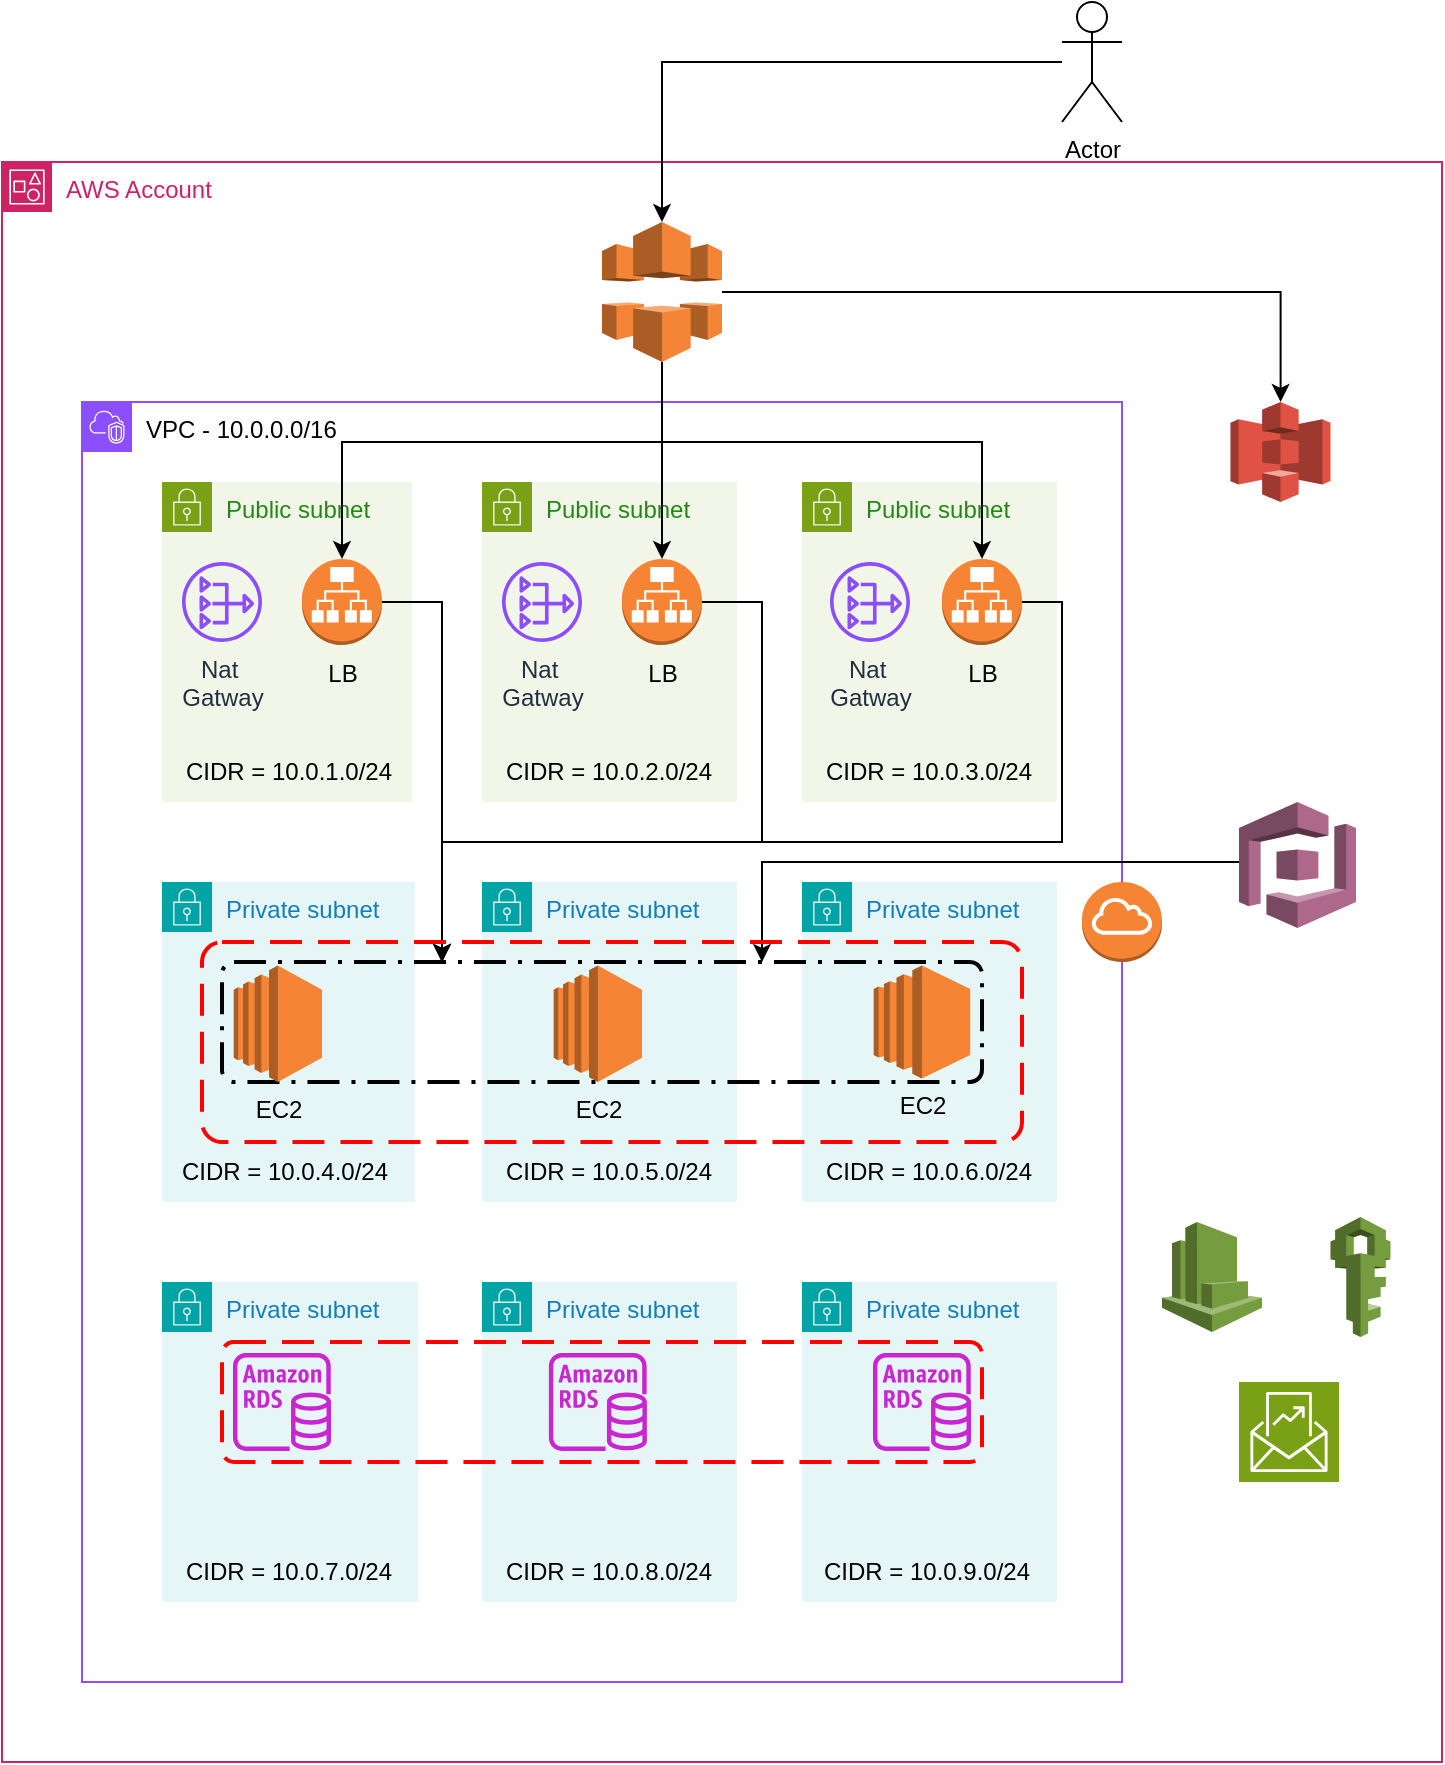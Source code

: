 <mxfile version="24.8.3">
  <diagram name="Página-1" id="ty8oQQZyWkyzLozmGAsy">
    <mxGraphModel dx="792" dy="427" grid="1" gridSize="10" guides="1" tooltips="1" connect="1" arrows="1" fold="1" page="1" pageScale="1" pageWidth="827" pageHeight="1169" math="0" shadow="0">
      <root>
        <mxCell id="0" />
        <mxCell id="1" parent="0" />
        <mxCell id="9Nv_gBv1O7w1vaAWKcTw-1" value="AWS Account" style="points=[[0,0],[0.25,0],[0.5,0],[0.75,0],[1,0],[1,0.25],[1,0.5],[1,0.75],[1,1],[0.75,1],[0.5,1],[0.25,1],[0,1],[0,0.75],[0,0.5],[0,0.25]];outlineConnect=0;gradientColor=none;html=1;whiteSpace=wrap;fontSize=12;fontStyle=0;container=1;pointerEvents=0;collapsible=0;recursiveResize=0;shape=mxgraph.aws4.group;grIcon=mxgraph.aws4.group_account;strokeColor=#CD2264;fillColor=none;verticalAlign=top;align=left;spacingLeft=30;fontColor=#CD2264;dashed=0;" parent="1" vertex="1">
          <mxGeometry x="40" y="160" width="720" height="800" as="geometry" />
        </mxCell>
        <mxCell id="9Nv_gBv1O7w1vaAWKcTw-2" value="&lt;font color=&quot;#000000&quot;&gt;VPC - 10.0.0.0/16&lt;/font&gt;" style="points=[[0,0],[0.25,0],[0.5,0],[0.75,0],[1,0],[1,0.25],[1,0.5],[1,0.75],[1,1],[0.75,1],[0.5,1],[0.25,1],[0,1],[0,0.75],[0,0.5],[0,0.25]];outlineConnect=0;gradientColor=none;html=1;whiteSpace=wrap;fontSize=12;fontStyle=0;container=1;pointerEvents=0;collapsible=0;recursiveResize=0;shape=mxgraph.aws4.group;grIcon=mxgraph.aws4.group_vpc2;strokeColor=#8C4FFF;fillColor=none;verticalAlign=top;align=left;spacingLeft=30;fontColor=#AAB7B8;dashed=0;" parent="9Nv_gBv1O7w1vaAWKcTw-1" vertex="1">
          <mxGeometry x="40" y="120" width="520" height="640" as="geometry" />
        </mxCell>
        <mxCell id="9Nv_gBv1O7w1vaAWKcTw-22" value="Private subnet" style="points=[[0,0],[0.25,0],[0.5,0],[0.75,0],[1,0],[1,0.25],[1,0.5],[1,0.75],[1,1],[0.75,1],[0.5,1],[0.25,1],[0,1],[0,0.75],[0,0.5],[0,0.25]];outlineConnect=0;gradientColor=none;html=1;whiteSpace=wrap;fontSize=12;fontStyle=0;container=1;pointerEvents=0;collapsible=0;recursiveResize=0;shape=mxgraph.aws4.group;grIcon=mxgraph.aws4.group_security_group;grStroke=0;strokeColor=#00A4A6;fillColor=#E6F6F7;verticalAlign=top;align=left;spacingLeft=30;fontColor=#147EBA;dashed=0;" parent="9Nv_gBv1O7w1vaAWKcTw-2" vertex="1">
          <mxGeometry x="360" y="440" width="127.49" height="160" as="geometry" />
        </mxCell>
        <mxCell id="9Nv_gBv1O7w1vaAWKcTw-26" value="" style="sketch=0;outlineConnect=0;fontColor=#232F3E;gradientColor=none;fillColor=#C925D1;strokeColor=none;dashed=0;verticalLabelPosition=bottom;verticalAlign=top;align=center;html=1;fontSize=12;fontStyle=0;aspect=fixed;pointerEvents=1;shape=mxgraph.aws4.rds_instance;" parent="9Nv_gBv1O7w1vaAWKcTw-22" vertex="1">
          <mxGeometry x="35.5" y="35.5" width="49" height="49" as="geometry" />
        </mxCell>
        <mxCell id="Adose-PHV-qRc2NY3zOG-12" value="CIDR = 10.0.9.0/24" style="text;html=1;align=center;verticalAlign=middle;resizable=0;points=[];autosize=1;strokeColor=none;fillColor=none;" vertex="1" parent="9Nv_gBv1O7w1vaAWKcTw-22">
          <mxGeometry x="-2.51" y="130" width="130" height="30" as="geometry" />
        </mxCell>
        <mxCell id="9Nv_gBv1O7w1vaAWKcTw-20" value="Private subnet" style="points=[[0,0],[0.25,0],[0.5,0],[0.75,0],[1,0],[1,0.25],[1,0.5],[1,0.75],[1,1],[0.75,1],[0.5,1],[0.25,1],[0,1],[0,0.75],[0,0.5],[0,0.25]];outlineConnect=0;gradientColor=none;html=1;whiteSpace=wrap;fontSize=12;fontStyle=0;container=1;pointerEvents=0;collapsible=0;recursiveResize=0;shape=mxgraph.aws4.group;grIcon=mxgraph.aws4.group_security_group;grStroke=0;strokeColor=#00A4A6;fillColor=#E6F6F7;verticalAlign=top;align=left;spacingLeft=30;fontColor=#147EBA;dashed=0;" parent="9Nv_gBv1O7w1vaAWKcTw-2" vertex="1">
          <mxGeometry x="200" y="440" width="127.5" height="160" as="geometry" />
        </mxCell>
        <mxCell id="9Nv_gBv1O7w1vaAWKcTw-25" value="" style="sketch=0;outlineConnect=0;fontColor=#232F3E;gradientColor=none;fillColor=#C925D1;strokeColor=none;dashed=0;verticalLabelPosition=bottom;verticalAlign=top;align=center;html=1;fontSize=12;fontStyle=0;aspect=fixed;pointerEvents=1;shape=mxgraph.aws4.rds_instance;" parent="9Nv_gBv1O7w1vaAWKcTw-20" vertex="1">
          <mxGeometry x="33.44" y="35.5" width="49" height="49" as="geometry" />
        </mxCell>
        <mxCell id="Adose-PHV-qRc2NY3zOG-11" value="CIDR = 10.0.8.0/24" style="text;html=1;align=center;verticalAlign=middle;resizable=0;points=[];autosize=1;strokeColor=none;fillColor=none;" vertex="1" parent="9Nv_gBv1O7w1vaAWKcTw-20">
          <mxGeometry x="-2.5" y="130" width="130" height="30" as="geometry" />
        </mxCell>
        <mxCell id="9Nv_gBv1O7w1vaAWKcTw-18" value="Private subnet" style="points=[[0,0],[0.25,0],[0.5,0],[0.75,0],[1,0],[1,0.25],[1,0.5],[1,0.75],[1,1],[0.75,1],[0.5,1],[0.25,1],[0,1],[0,0.75],[0,0.5],[0,0.25]];outlineConnect=0;gradientColor=none;html=1;whiteSpace=wrap;fontSize=12;fontStyle=0;container=1;pointerEvents=0;collapsible=0;recursiveResize=0;shape=mxgraph.aws4.group;grIcon=mxgraph.aws4.group_security_group;grStroke=0;strokeColor=#00A4A6;fillColor=#E6F6F7;verticalAlign=top;align=left;spacingLeft=30;fontColor=#147EBA;dashed=0;" parent="9Nv_gBv1O7w1vaAWKcTw-2" vertex="1">
          <mxGeometry x="40" y="440" width="128.23" height="160" as="geometry" />
        </mxCell>
        <mxCell id="9Nv_gBv1O7w1vaAWKcTw-24" value="" style="sketch=0;outlineConnect=0;fontColor=#232F3E;gradientColor=none;fillColor=#C925D1;strokeColor=none;dashed=0;verticalLabelPosition=bottom;verticalAlign=top;align=center;html=1;fontSize=12;fontStyle=0;aspect=fixed;pointerEvents=1;shape=mxgraph.aws4.rds_instance;" parent="9Nv_gBv1O7w1vaAWKcTw-18" vertex="1">
          <mxGeometry x="35.5" y="35.5" width="49" height="49" as="geometry" />
        </mxCell>
        <mxCell id="Adose-PHV-qRc2NY3zOG-10" value="CIDR = 10.0.7.0/24" style="text;html=1;align=center;verticalAlign=middle;resizable=0;points=[];autosize=1;strokeColor=none;fillColor=none;" vertex="1" parent="9Nv_gBv1O7w1vaAWKcTw-18">
          <mxGeometry x="-1.77" y="130" width="130" height="30" as="geometry" />
        </mxCell>
        <mxCell id="9Nv_gBv1O7w1vaAWKcTw-50" value="" style="rounded=1;arcSize=10;dashed=1;strokeColor=#ff0000;fillColor=none;gradientColor=none;dashPattern=8 4;strokeWidth=2;" parent="9Nv_gBv1O7w1vaAWKcTw-2" vertex="1">
          <mxGeometry x="70.0" y="470" width="380" height="60" as="geometry" />
        </mxCell>
        <mxCell id="9Nv_gBv1O7w1vaAWKcTw-14" value="Private subnet" style="points=[[0,0],[0.25,0],[0.5,0],[0.75,0],[1,0],[1,0.25],[1,0.5],[1,0.75],[1,1],[0.75,1],[0.5,1],[0.25,1],[0,1],[0,0.75],[0,0.5],[0,0.25]];outlineConnect=0;gradientColor=none;html=1;whiteSpace=wrap;fontSize=12;fontStyle=0;container=1;pointerEvents=0;collapsible=0;recursiveResize=0;shape=mxgraph.aws4.group;grIcon=mxgraph.aws4.group_security_group;grStroke=0;strokeColor=#00A4A6;fillColor=#E6F6F7;verticalAlign=top;align=left;spacingLeft=30;fontColor=#147EBA;dashed=0;" parent="9Nv_gBv1O7w1vaAWKcTw-2" vertex="1">
          <mxGeometry x="360" y="240" width="127.5" height="160" as="geometry" />
        </mxCell>
        <mxCell id="Adose-PHV-qRc2NY3zOG-9" value="CIDR = 10.0.6.0/24" style="text;html=1;align=center;verticalAlign=middle;resizable=0;points=[];autosize=1;strokeColor=none;fillColor=none;" vertex="1" parent="9Nv_gBv1O7w1vaAWKcTw-14">
          <mxGeometry x="-2.5" y="130" width="130" height="30" as="geometry" />
        </mxCell>
        <mxCell id="9Nv_gBv1O7w1vaAWKcTw-13" value="Private subnet" style="points=[[0,0],[0.25,0],[0.5,0],[0.75,0],[1,0],[1,0.25],[1,0.5],[1,0.75],[1,1],[0.75,1],[0.5,1],[0.25,1],[0,1],[0,0.75],[0,0.5],[0,0.25]];outlineConnect=0;gradientColor=none;html=1;whiteSpace=wrap;fontSize=12;fontStyle=0;container=1;pointerEvents=0;collapsible=0;recursiveResize=0;shape=mxgraph.aws4.group;grIcon=mxgraph.aws4.group_security_group;grStroke=0;strokeColor=#00A4A6;fillColor=#E6F6F7;verticalAlign=top;align=left;spacingLeft=30;fontColor=#147EBA;dashed=0;" parent="9Nv_gBv1O7w1vaAWKcTw-2" vertex="1">
          <mxGeometry x="200" y="240" width="127.5" height="160" as="geometry" />
        </mxCell>
        <mxCell id="Adose-PHV-qRc2NY3zOG-8" value="CIDR = 10.0.5.0/24" style="text;html=1;align=center;verticalAlign=middle;resizable=0;points=[];autosize=1;strokeColor=none;fillColor=none;" vertex="1" parent="9Nv_gBv1O7w1vaAWKcTw-13">
          <mxGeometry x="-2.5" y="130" width="130" height="30" as="geometry" />
        </mxCell>
        <mxCell id="9Nv_gBv1O7w1vaAWKcTw-10" value="Private subnet" style="points=[[0,0],[0.25,0],[0.5,0],[0.75,0],[1,0],[1,0.25],[1,0.5],[1,0.75],[1,1],[0.75,1],[0.5,1],[0.25,1],[0,1],[0,0.75],[0,0.5],[0,0.25]];outlineConnect=0;gradientColor=none;html=1;whiteSpace=wrap;fontSize=12;fontStyle=0;container=1;pointerEvents=0;collapsible=0;recursiveResize=0;shape=mxgraph.aws4.group;grIcon=mxgraph.aws4.group_security_group;grStroke=0;strokeColor=#00A4A6;fillColor=#E6F6F7;verticalAlign=top;align=left;spacingLeft=30;fontColor=#147EBA;dashed=0;" parent="9Nv_gBv1O7w1vaAWKcTw-2" vertex="1">
          <mxGeometry x="40" y="240" width="126.46" height="160" as="geometry" />
        </mxCell>
        <mxCell id="Adose-PHV-qRc2NY3zOG-7" value="CIDR = 10.0.4.0/24" style="text;html=1;align=center;verticalAlign=middle;resizable=0;points=[];autosize=1;strokeColor=none;fillColor=none;" vertex="1" parent="9Nv_gBv1O7w1vaAWKcTw-10">
          <mxGeometry x="-3.54" y="130" width="130" height="30" as="geometry" />
        </mxCell>
        <mxCell id="9Nv_gBv1O7w1vaAWKcTw-27" value="" style="rounded=1;arcSize=10;dashed=1;fillColor=none;gradientColor=none;dashPattern=8 3 1 3;strokeWidth=2;" parent="9Nv_gBv1O7w1vaAWKcTw-2" vertex="1">
          <mxGeometry x="70" y="280" width="380" height="60" as="geometry" />
        </mxCell>
        <mxCell id="9Nv_gBv1O7w1vaAWKcTw-5" value="Public subnet" style="points=[[0,0],[0.25,0],[0.5,0],[0.75,0],[1,0],[1,0.25],[1,0.5],[1,0.75],[1,1],[0.75,1],[0.5,1],[0.25,1],[0,1],[0,0.75],[0,0.5],[0,0.25]];outlineConnect=0;gradientColor=none;html=1;whiteSpace=wrap;fontSize=12;fontStyle=0;container=1;pointerEvents=0;collapsible=0;recursiveResize=0;shape=mxgraph.aws4.group;grIcon=mxgraph.aws4.group_security_group;grStroke=0;strokeColor=#7AA116;fillColor=#F2F6E8;verticalAlign=top;align=left;spacingLeft=30;fontColor=#248814;dashed=0;" parent="9Nv_gBv1O7w1vaAWKcTw-2" vertex="1">
          <mxGeometry x="40" y="40" width="125" height="160" as="geometry" />
        </mxCell>
        <mxCell id="9Nv_gBv1O7w1vaAWKcTw-4" value="Nat&amp;nbsp;&lt;div&gt;Gatway&lt;/div&gt;" style="sketch=0;outlineConnect=0;fontColor=#232F3E;gradientColor=none;fillColor=#8C4FFF;strokeColor=none;dashed=0;verticalLabelPosition=bottom;verticalAlign=top;align=center;html=1;fontSize=12;fontStyle=0;aspect=fixed;pointerEvents=1;shape=mxgraph.aws4.nat_gateway;" parent="9Nv_gBv1O7w1vaAWKcTw-5" vertex="1">
          <mxGeometry x="10" y="40" width="40" height="40" as="geometry" />
        </mxCell>
        <mxCell id="9Nv_gBv1O7w1vaAWKcTw-32" value="LB" style="outlineConnect=0;dashed=0;verticalLabelPosition=bottom;verticalAlign=top;align=center;html=1;shape=mxgraph.aws3.application_load_balancer;fillColor=#F58534;gradientColor=none;" parent="9Nv_gBv1O7w1vaAWKcTw-5" vertex="1">
          <mxGeometry x="70" y="38.5" width="40" height="43" as="geometry" />
        </mxCell>
        <mxCell id="Adose-PHV-qRc2NY3zOG-4" value="CIDR = 10.0.1.0/24" style="text;html=1;align=center;verticalAlign=middle;resizable=0;points=[];autosize=1;strokeColor=none;fillColor=none;" vertex="1" parent="9Nv_gBv1O7w1vaAWKcTw-5">
          <mxGeometry x="-2.5" y="130" width="130" height="30" as="geometry" />
        </mxCell>
        <mxCell id="9Nv_gBv1O7w1vaAWKcTw-6" value="Public subnet" style="points=[[0,0],[0.25,0],[0.5,0],[0.75,0],[1,0],[1,0.25],[1,0.5],[1,0.75],[1,1],[0.75,1],[0.5,1],[0.25,1],[0,1],[0,0.75],[0,0.5],[0,0.25]];outlineConnect=0;gradientColor=none;html=1;whiteSpace=wrap;fontSize=12;fontStyle=0;container=1;pointerEvents=0;collapsible=0;recursiveResize=0;shape=mxgraph.aws4.group;grIcon=mxgraph.aws4.group_security_group;grStroke=0;strokeColor=#7AA116;fillColor=#F2F6E8;verticalAlign=top;align=left;spacingLeft=30;fontColor=#248814;dashed=0;" parent="9Nv_gBv1O7w1vaAWKcTw-2" vertex="1">
          <mxGeometry x="200" y="40" width="127.5" height="160" as="geometry" />
        </mxCell>
        <mxCell id="9Nv_gBv1O7w1vaAWKcTw-8" value="Nat&amp;nbsp;&lt;div&gt;Gatway&lt;/div&gt;" style="sketch=0;outlineConnect=0;fontColor=#232F3E;gradientColor=none;fillColor=#8C4FFF;strokeColor=none;dashed=0;verticalLabelPosition=bottom;verticalAlign=top;align=center;html=1;fontSize=12;fontStyle=0;aspect=fixed;pointerEvents=1;shape=mxgraph.aws4.nat_gateway;" parent="9Nv_gBv1O7w1vaAWKcTw-6" vertex="1">
          <mxGeometry x="10" y="40" width="40" height="40" as="geometry" />
        </mxCell>
        <mxCell id="9Nv_gBv1O7w1vaAWKcTw-33" value="LB" style="outlineConnect=0;dashed=0;verticalLabelPosition=bottom;verticalAlign=top;align=center;html=1;shape=mxgraph.aws3.application_load_balancer;fillColor=#F58534;gradientColor=none;" parent="9Nv_gBv1O7w1vaAWKcTw-6" vertex="1">
          <mxGeometry x="70" y="38.5" width="40" height="43" as="geometry" />
        </mxCell>
        <mxCell id="Adose-PHV-qRc2NY3zOG-5" value="CIDR = 10.0.2.0/24" style="text;html=1;align=center;verticalAlign=middle;resizable=0;points=[];autosize=1;strokeColor=none;fillColor=none;" vertex="1" parent="9Nv_gBv1O7w1vaAWKcTw-6">
          <mxGeometry x="-2.5" y="130" width="130" height="30" as="geometry" />
        </mxCell>
        <mxCell id="9Nv_gBv1O7w1vaAWKcTw-7" value="Public subnet" style="points=[[0,0],[0.25,0],[0.5,0],[0.75,0],[1,0],[1,0.25],[1,0.5],[1,0.75],[1,1],[0.75,1],[0.5,1],[0.25,1],[0,1],[0,0.75],[0,0.5],[0,0.25]];outlineConnect=0;gradientColor=none;html=1;whiteSpace=wrap;fontSize=12;fontStyle=0;container=1;pointerEvents=0;collapsible=0;recursiveResize=0;shape=mxgraph.aws4.group;grIcon=mxgraph.aws4.group_security_group;grStroke=0;strokeColor=#7AA116;fillColor=#F2F6E8;verticalAlign=top;align=left;spacingLeft=30;fontColor=#248814;dashed=0;" parent="9Nv_gBv1O7w1vaAWKcTw-2" vertex="1">
          <mxGeometry x="360" y="40" width="127.5" height="160" as="geometry" />
        </mxCell>
        <mxCell id="9Nv_gBv1O7w1vaAWKcTw-9" value="Nat&amp;nbsp;&lt;div&gt;Gatway&lt;/div&gt;" style="sketch=0;outlineConnect=0;fontColor=#232F3E;gradientColor=none;fillColor=#8C4FFF;strokeColor=none;dashed=0;verticalLabelPosition=bottom;verticalAlign=top;align=center;html=1;fontSize=12;fontStyle=0;aspect=fixed;pointerEvents=1;shape=mxgraph.aws4.nat_gateway;" parent="9Nv_gBv1O7w1vaAWKcTw-7" vertex="1">
          <mxGeometry x="14" y="40" width="40" height="40" as="geometry" />
        </mxCell>
        <mxCell id="9Nv_gBv1O7w1vaAWKcTw-34" value="LB" style="outlineConnect=0;dashed=0;verticalLabelPosition=bottom;verticalAlign=top;align=center;html=1;shape=mxgraph.aws3.application_load_balancer;fillColor=#F58534;gradientColor=none;" parent="9Nv_gBv1O7w1vaAWKcTw-7" vertex="1">
          <mxGeometry x="70" y="38.5" width="40" height="43" as="geometry" />
        </mxCell>
        <mxCell id="Adose-PHV-qRc2NY3zOG-6" value="CIDR = 10.0.3.0/24" style="text;html=1;align=center;verticalAlign=middle;resizable=0;points=[];autosize=1;strokeColor=none;fillColor=none;" vertex="1" parent="9Nv_gBv1O7w1vaAWKcTw-7">
          <mxGeometry x="-2.5" y="130" width="130" height="30" as="geometry" />
        </mxCell>
        <mxCell id="9Nv_gBv1O7w1vaAWKcTw-15" value="EC2" style="outlineConnect=0;dashed=0;verticalLabelPosition=bottom;verticalAlign=top;align=center;html=1;shape=mxgraph.aws3.ec2;fillColor=#F58534;gradientColor=none;" parent="9Nv_gBv1O7w1vaAWKcTw-2" vertex="1">
          <mxGeometry x="75.87" y="281.75" width="44.12" height="58.25" as="geometry" />
        </mxCell>
        <mxCell id="9Nv_gBv1O7w1vaAWKcTw-16" value="EC2" style="outlineConnect=0;dashed=0;verticalLabelPosition=bottom;verticalAlign=top;align=center;html=1;shape=mxgraph.aws3.ec2;fillColor=#F58534;gradientColor=none;" parent="9Nv_gBv1O7w1vaAWKcTw-2" vertex="1">
          <mxGeometry x="235.86" y="281.75" width="44.13" height="58.25" as="geometry" />
        </mxCell>
        <mxCell id="9Nv_gBv1O7w1vaAWKcTw-17" value="EC2" style="outlineConnect=0;dashed=0;verticalLabelPosition=bottom;verticalAlign=top;align=center;html=1;shape=mxgraph.aws3.ec2;fillColor=#F58534;gradientColor=none;" parent="9Nv_gBv1O7w1vaAWKcTw-2" vertex="1">
          <mxGeometry x="395.86" y="281.75" width="48.25" height="56.5" as="geometry" />
        </mxCell>
        <mxCell id="9Nv_gBv1O7w1vaAWKcTw-58" value="" style="edgeStyle=orthogonalEdgeStyle;rounded=0;orthogonalLoop=1;jettySize=auto;html=1;entryX=0.3;entryY=0.125;entryDx=0;entryDy=0;entryPerimeter=0;" parent="9Nv_gBv1O7w1vaAWKcTw-2" source="9Nv_gBv1O7w1vaAWKcTw-33" edge="1">
          <mxGeometry relative="1" as="geometry">
            <mxPoint x="180" y="280" as="targetPoint" />
            <Array as="points">
              <mxPoint x="340" y="100" />
              <mxPoint x="340" y="220" />
              <mxPoint x="180" y="220" />
            </Array>
          </mxGeometry>
        </mxCell>
        <mxCell id="9Nv_gBv1O7w1vaAWKcTw-64" value="" style="edgeStyle=orthogonalEdgeStyle;rounded=0;orthogonalLoop=1;jettySize=auto;html=1;" parent="9Nv_gBv1O7w1vaAWKcTw-2" source="9Nv_gBv1O7w1vaAWKcTw-34" edge="1">
          <mxGeometry relative="1" as="geometry">
            <mxPoint x="180" y="280" as="targetPoint" />
            <Array as="points">
              <mxPoint x="490" y="100" />
              <mxPoint x="490" y="220" />
              <mxPoint x="180" y="220" />
              <mxPoint x="180" y="280" />
            </Array>
          </mxGeometry>
        </mxCell>
        <mxCell id="Adose-PHV-qRc2NY3zOG-2" value="" style="edgeStyle=orthogonalEdgeStyle;rounded=0;orthogonalLoop=1;jettySize=auto;html=1;" edge="1" parent="9Nv_gBv1O7w1vaAWKcTw-2" source="9Nv_gBv1O7w1vaAWKcTw-32">
          <mxGeometry relative="1" as="geometry">
            <mxPoint x="180" y="280" as="targetPoint" />
            <Array as="points">
              <mxPoint x="180" y="100" />
            </Array>
          </mxGeometry>
        </mxCell>
        <mxCell id="9Nv_gBv1O7w1vaAWKcTw-3" value="" style="outlineConnect=0;dashed=0;verticalLabelPosition=bottom;verticalAlign=top;align=center;html=1;shape=mxgraph.aws3.internet_gateway;fillColor=#F58534;gradientColor=none;" parent="9Nv_gBv1O7w1vaAWKcTw-1" vertex="1">
          <mxGeometry x="540" y="360" width="40" height="40" as="geometry" />
        </mxCell>
        <mxCell id="9Nv_gBv1O7w1vaAWKcTw-29" value="" style="outlineConnect=0;dashed=0;verticalLabelPosition=bottom;verticalAlign=top;align=center;html=1;shape=mxgraph.aws3.s3;fillColor=#E05243;gradientColor=none;" parent="9Nv_gBv1O7w1vaAWKcTw-1" vertex="1">
          <mxGeometry x="614.25" y="120" width="50" height="50" as="geometry" />
        </mxCell>
        <mxCell id="9Nv_gBv1O7w1vaAWKcTw-46" value="" style="edgeStyle=orthogonalEdgeStyle;rounded=0;orthogonalLoop=1;jettySize=auto;html=1;" parent="9Nv_gBv1O7w1vaAWKcTw-1" source="9Nv_gBv1O7w1vaAWKcTw-30" target="9Nv_gBv1O7w1vaAWKcTw-29" edge="1">
          <mxGeometry relative="1" as="geometry" />
        </mxCell>
        <mxCell id="9Nv_gBv1O7w1vaAWKcTw-52" value="" style="edgeStyle=orthogonalEdgeStyle;rounded=0;orthogonalLoop=1;jettySize=auto;html=1;exitX=0.5;exitY=1;exitDx=0;exitDy=0;exitPerimeter=0;" parent="9Nv_gBv1O7w1vaAWKcTw-1" source="9Nv_gBv1O7w1vaAWKcTw-30" target="9Nv_gBv1O7w1vaAWKcTw-33" edge="1">
          <mxGeometry relative="1" as="geometry">
            <Array as="points">
              <mxPoint x="330" y="120" />
              <mxPoint x="330" y="120" />
            </Array>
          </mxGeometry>
        </mxCell>
        <mxCell id="9Nv_gBv1O7w1vaAWKcTw-30" value="" style="outlineConnect=0;dashed=0;verticalLabelPosition=bottom;verticalAlign=top;align=center;html=1;shape=mxgraph.aws3.cloudfront;fillColor=#F58536;gradientColor=none;" parent="9Nv_gBv1O7w1vaAWKcTw-1" vertex="1">
          <mxGeometry x="300" y="30" width="60" height="70" as="geometry" />
        </mxCell>
        <mxCell id="9Nv_gBv1O7w1vaAWKcTw-35" value="" style="outlineConnect=0;dashed=0;verticalLabelPosition=bottom;verticalAlign=top;align=center;html=1;shape=mxgraph.aws3.iam;fillColor=#759C3E;gradientColor=none;" parent="9Nv_gBv1O7w1vaAWKcTw-1" vertex="1">
          <mxGeometry x="664.25" y="527.5" width="30" height="60" as="geometry" />
        </mxCell>
        <mxCell id="9Nv_gBv1O7w1vaAWKcTw-66" value="" style="edgeStyle=orthogonalEdgeStyle;rounded=0;orthogonalLoop=1;jettySize=auto;html=1;entryX=0.7;entryY=0.125;entryDx=0;entryDy=0;entryPerimeter=0;" parent="9Nv_gBv1O7w1vaAWKcTw-1" source="9Nv_gBv1O7w1vaAWKcTw-36" edge="1">
          <mxGeometry relative="1" as="geometry">
            <Array as="points">
              <mxPoint x="380" y="350" />
            </Array>
            <mxPoint x="380" y="400" as="targetPoint" />
          </mxGeometry>
        </mxCell>
        <mxCell id="9Nv_gBv1O7w1vaAWKcTw-36" value="" style="outlineConnect=0;dashed=0;verticalLabelPosition=bottom;verticalAlign=top;align=center;html=1;shape=mxgraph.aws3.cognito;fillColor=#AD688B;gradientColor=none;" parent="9Nv_gBv1O7w1vaAWKcTw-1" vertex="1">
          <mxGeometry x="618.5" y="320" width="58.5" height="63" as="geometry" />
        </mxCell>
        <mxCell id="9Nv_gBv1O7w1vaAWKcTw-37" value="" style="outlineConnect=0;dashed=0;verticalLabelPosition=bottom;verticalAlign=top;align=center;html=1;shape=mxgraph.aws3.cloudwatch;fillColor=#759C3E;gradientColor=none;" parent="9Nv_gBv1O7w1vaAWKcTw-1" vertex="1">
          <mxGeometry x="580" y="530" width="50" height="55" as="geometry" />
        </mxCell>
        <mxCell id="9Nv_gBv1O7w1vaAWKcTw-38" value="" style="sketch=0;points=[[0,0,0],[0.25,0,0],[0.5,0,0],[0.75,0,0],[1,0,0],[0,1,0],[0.25,1,0],[0.5,1,0],[0.75,1,0],[1,1,0],[0,0.25,0],[0,0.5,0],[0,0.75,0],[1,0.25,0],[1,0.5,0],[1,0.75,0]];outlineConnect=0;fontColor=#232F3E;fillColor=#7AA116;strokeColor=#ffffff;dashed=0;verticalLabelPosition=bottom;verticalAlign=top;align=center;html=1;fontSize=12;fontStyle=0;aspect=fixed;shape=mxgraph.aws4.resourceIcon;resIcon=mxgraph.aws4.budgets_2;" parent="9Nv_gBv1O7w1vaAWKcTw-1" vertex="1">
          <mxGeometry x="618.5" y="610" width="50" height="50" as="geometry" />
        </mxCell>
        <mxCell id="9Nv_gBv1O7w1vaAWKcTw-53" value="" style="edgeStyle=orthogonalEdgeStyle;rounded=0;orthogonalLoop=1;jettySize=auto;html=1;exitX=0.5;exitY=1;exitDx=0;exitDy=0;exitPerimeter=0;" parent="9Nv_gBv1O7w1vaAWKcTw-1" source="9Nv_gBv1O7w1vaAWKcTw-30" target="9Nv_gBv1O7w1vaAWKcTw-34" edge="1">
          <mxGeometry relative="1" as="geometry">
            <mxPoint x="300" y="110" as="sourcePoint" />
            <mxPoint x="340" y="209" as="targetPoint" />
            <Array as="points">
              <mxPoint x="330" y="140" />
              <mxPoint x="490" y="140" />
            </Array>
          </mxGeometry>
        </mxCell>
        <mxCell id="9Nv_gBv1O7w1vaAWKcTw-54" value="" style="edgeStyle=orthogonalEdgeStyle;rounded=0;orthogonalLoop=1;jettySize=auto;html=1;entryX=0.5;entryY=0;entryDx=0;entryDy=0;entryPerimeter=0;" parent="9Nv_gBv1O7w1vaAWKcTw-1" source="9Nv_gBv1O7w1vaAWKcTw-30" target="9Nv_gBv1O7w1vaAWKcTw-32" edge="1">
          <mxGeometry relative="1" as="geometry">
            <mxPoint x="300" y="110" as="sourcePoint" />
            <mxPoint x="500" y="209" as="targetPoint" />
            <Array as="points">
              <mxPoint x="330" y="140" />
              <mxPoint x="170" y="140" />
            </Array>
          </mxGeometry>
        </mxCell>
        <mxCell id="9Nv_gBv1O7w1vaAWKcTw-42" value="" style="edgeStyle=orthogonalEdgeStyle;rounded=0;orthogonalLoop=1;jettySize=auto;html=1;" parent="1" source="9Nv_gBv1O7w1vaAWKcTw-31" target="9Nv_gBv1O7w1vaAWKcTw-30" edge="1">
          <mxGeometry relative="1" as="geometry" />
        </mxCell>
        <mxCell id="9Nv_gBv1O7w1vaAWKcTw-31" value="Actor" style="shape=umlActor;verticalLabelPosition=bottom;verticalAlign=top;html=1;outlineConnect=0;" parent="1" vertex="1">
          <mxGeometry x="570" y="80" width="30" height="60" as="geometry" />
        </mxCell>
        <mxCell id="Adose-PHV-qRc2NY3zOG-3" value="" style="rounded=1;arcSize=10;dashed=1;strokeColor=#ff0000;fillColor=none;gradientColor=none;dashPattern=8 4;strokeWidth=2;" vertex="1" parent="1">
          <mxGeometry x="140" y="550" width="410" height="100" as="geometry" />
        </mxCell>
      </root>
    </mxGraphModel>
  </diagram>
</mxfile>
